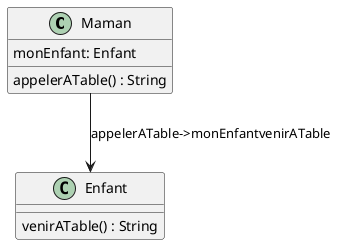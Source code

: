 @startuml Command

class Maman {
    monEnfant: Enfant
    appelerATable() : String
}

class Enfant {
    venirATable() : String
}

Maman --> Enfant: appelerATable->monEnfantvenirATable

@enduml